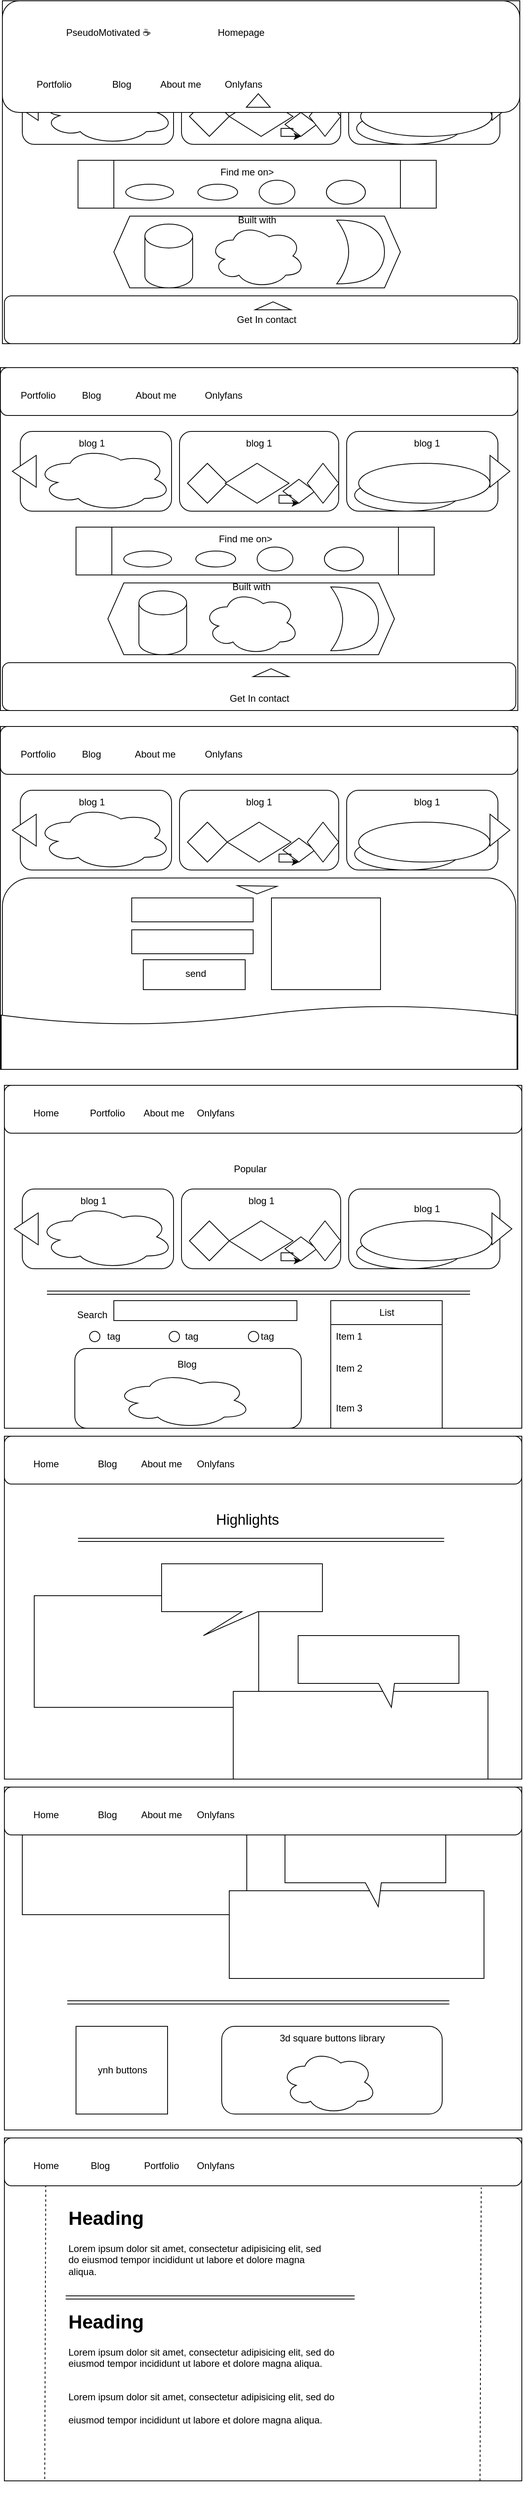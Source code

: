 <mxfile version="25.0.1">
  <diagram name="Page-1" id="hh2eRfn2Nn-n0SbPdTwg">
    <mxGraphModel dx="1368" dy="838" grid="1" gridSize="10" guides="1" tooltips="1" connect="1" arrows="1" fold="1" page="1" pageScale="1" pageWidth="850" pageHeight="3200" math="0" shadow="0">
      <root>
        <mxCell id="0" />
        <mxCell id="1" parent="0" />
        <mxCell id="YHelCHhgVJaS-cL6WNbj-2" value="" style="rounded=0;whiteSpace=wrap;html=1;" parent="1" vertex="1">
          <mxGeometry x="97.5" y="710" width="650" height="430" as="geometry" />
        </mxCell>
        <mxCell id="YHelCHhgVJaS-cL6WNbj-3" value="" style="rounded=1;whiteSpace=wrap;html=1;" parent="1" vertex="1">
          <mxGeometry x="97.5" y="710" width="650" height="60" as="geometry" />
        </mxCell>
        <mxCell id="YHelCHhgVJaS-cL6WNbj-4" value="" style="rounded=1;whiteSpace=wrap;html=1;" parent="1" vertex="1">
          <mxGeometry x="122.5" y="790" width="190" height="100" as="geometry" />
        </mxCell>
        <mxCell id="YHelCHhgVJaS-cL6WNbj-5" value="" style="rounded=1;whiteSpace=wrap;html=1;" parent="1" vertex="1">
          <mxGeometry x="322.5" y="790" width="200" height="100" as="geometry" />
        </mxCell>
        <mxCell id="YHelCHhgVJaS-cL6WNbj-7" value="" style="rounded=1;whiteSpace=wrap;html=1;" parent="1" vertex="1">
          <mxGeometry x="532.5" y="790" width="190" height="100" as="geometry" />
        </mxCell>
        <mxCell id="YHelCHhgVJaS-cL6WNbj-8" value="" style="triangle;whiteSpace=wrap;html=1;" parent="1" vertex="1">
          <mxGeometry x="712.5" y="820" width="25" height="40" as="geometry" />
        </mxCell>
        <mxCell id="YHelCHhgVJaS-cL6WNbj-9" value="" style="triangle;whiteSpace=wrap;html=1;rotation=-180;" parent="1" vertex="1">
          <mxGeometry x="112.5" y="820" width="30" height="40" as="geometry" />
        </mxCell>
        <mxCell id="YHelCHhgVJaS-cL6WNbj-10" value="blog 1" style="text;html=1;align=center;verticalAlign=middle;whiteSpace=wrap;rounded=0;" parent="1" vertex="1">
          <mxGeometry x="132.5" y="790" width="159" height="30" as="geometry" />
        </mxCell>
        <mxCell id="YHelCHhgVJaS-cL6WNbj-11" value="blog 1" style="text;html=1;align=center;verticalAlign=middle;whiteSpace=wrap;rounded=0;" parent="1" vertex="1">
          <mxGeometry x="343" y="790" width="159" height="30" as="geometry" />
        </mxCell>
        <mxCell id="YHelCHhgVJaS-cL6WNbj-12" value="blog 1" style="text;html=1;align=center;verticalAlign=middle;whiteSpace=wrap;rounded=0;" parent="1" vertex="1">
          <mxGeometry x="553.5" y="790" width="159" height="30" as="geometry" />
        </mxCell>
        <mxCell id="YHelCHhgVJaS-cL6WNbj-13" value="" style="ellipse;shape=cloud;whiteSpace=wrap;html=1;" parent="1" vertex="1">
          <mxGeometry x="142.5" y="810" width="170" height="80" as="geometry" />
        </mxCell>
        <mxCell id="YHelCHhgVJaS-cL6WNbj-14" value="" style="rhombus;whiteSpace=wrap;html=1;" parent="1" vertex="1">
          <mxGeometry x="332.5" y="830" width="50" height="50" as="geometry" />
        </mxCell>
        <mxCell id="YHelCHhgVJaS-cL6WNbj-15" value="" style="rhombus;whiteSpace=wrap;html=1;" parent="1" vertex="1">
          <mxGeometry x="380" y="830" width="80" height="50" as="geometry" />
        </mxCell>
        <mxCell id="YHelCHhgVJaS-cL6WNbj-16" value="" style="rhombus;whiteSpace=wrap;html=1;" parent="1" vertex="1">
          <mxGeometry x="452.5" y="850" width="40" height="30" as="geometry" />
        </mxCell>
        <mxCell id="YHelCHhgVJaS-cL6WNbj-17" value="" style="rhombus;whiteSpace=wrap;html=1;" parent="1" vertex="1">
          <mxGeometry x="483" y="830" width="39.5" height="50" as="geometry" />
        </mxCell>
        <mxCell id="YHelCHhgVJaS-cL6WNbj-18" style="edgeStyle=orthogonalEdgeStyle;rounded=0;orthogonalLoop=1;jettySize=auto;html=1;exitX=0;exitY=1;exitDx=0;exitDy=0;entryX=0.5;entryY=1;entryDx=0;entryDy=0;" parent="1" source="YHelCHhgVJaS-cL6WNbj-16" target="YHelCHhgVJaS-cL6WNbj-16" edge="1">
          <mxGeometry relative="1" as="geometry">
            <Array as="points">
              <mxPoint x="447.5" y="870" />
            </Array>
          </mxGeometry>
        </mxCell>
        <mxCell id="YHelCHhgVJaS-cL6WNbj-19" value="" style="ellipse;whiteSpace=wrap;html=1;" parent="1" vertex="1">
          <mxGeometry x="542.5" y="850" width="131" height="40" as="geometry" />
        </mxCell>
        <mxCell id="YHelCHhgVJaS-cL6WNbj-20" value="" style="ellipse;whiteSpace=wrap;html=1;" parent="1" vertex="1">
          <mxGeometry x="547.5" y="830" width="165" height="50" as="geometry" />
        </mxCell>
        <mxCell id="YHelCHhgVJaS-cL6WNbj-22" value="" style="rounded=1;whiteSpace=wrap;html=1;" parent="1" vertex="1">
          <mxGeometry x="100" y="1080" width="645" height="60" as="geometry" />
        </mxCell>
        <mxCell id="YHelCHhgVJaS-cL6WNbj-23" value="" style="triangle;whiteSpace=wrap;html=1;rotation=-90;" parent="1" vertex="1">
          <mxGeometry x="432.5" y="1070" width="10" height="45" as="geometry" />
        </mxCell>
        <mxCell id="YHelCHhgVJaS-cL6WNbj-24" value="Get In contact" style="text;html=1;align=center;verticalAlign=middle;whiteSpace=wrap;rounded=0;" parent="1" vertex="1">
          <mxGeometry x="363" y="1110" width="120" height="30" as="geometry" />
        </mxCell>
        <mxCell id="YHelCHhgVJaS-cL6WNbj-26" value="" style="shape=process;whiteSpace=wrap;html=1;backgroundOutline=1;" parent="1" vertex="1">
          <mxGeometry x="192.5" y="910" width="450" height="60" as="geometry" />
        </mxCell>
        <mxCell id="YHelCHhgVJaS-cL6WNbj-28" value="" style="ellipse;whiteSpace=wrap;html=1;" parent="1" vertex="1">
          <mxGeometry x="252.5" y="940" width="60" height="20" as="geometry" />
        </mxCell>
        <mxCell id="YHelCHhgVJaS-cL6WNbj-29" value="" style="ellipse;whiteSpace=wrap;html=1;" parent="1" vertex="1">
          <mxGeometry x="343" y="940" width="50" height="20" as="geometry" />
        </mxCell>
        <mxCell id="YHelCHhgVJaS-cL6WNbj-30" value="" style="ellipse;whiteSpace=wrap;html=1;" parent="1" vertex="1">
          <mxGeometry x="420" y="935" width="45" height="30" as="geometry" />
        </mxCell>
        <mxCell id="YHelCHhgVJaS-cL6WNbj-31" value="" style="ellipse;whiteSpace=wrap;html=1;" parent="1" vertex="1">
          <mxGeometry x="504.5" y="935" width="49" height="30" as="geometry" />
        </mxCell>
        <mxCell id="YHelCHhgVJaS-cL6WNbj-32" value="Find me on&amp;gt;" style="text;html=1;align=center;verticalAlign=middle;whiteSpace=wrap;rounded=0;" parent="1" vertex="1">
          <mxGeometry x="357.5" y="910" width="95" height="30" as="geometry" />
        </mxCell>
        <mxCell id="YHelCHhgVJaS-cL6WNbj-60" value="" style="rounded=0;whiteSpace=wrap;html=1;" parent="1" vertex="1">
          <mxGeometry x="100" y="250" width="650" height="430" as="geometry" />
        </mxCell>
        <mxCell id="YHelCHhgVJaS-cL6WNbj-62" value="" style="rounded=1;whiteSpace=wrap;html=1;" parent="1" vertex="1">
          <mxGeometry x="125" y="330" width="190" height="100" as="geometry" />
        </mxCell>
        <mxCell id="YHelCHhgVJaS-cL6WNbj-63" value="" style="rounded=1;whiteSpace=wrap;html=1;" parent="1" vertex="1">
          <mxGeometry x="325" y="330" width="200" height="100" as="geometry" />
        </mxCell>
        <mxCell id="YHelCHhgVJaS-cL6WNbj-64" value="" style="rounded=1;whiteSpace=wrap;html=1;" parent="1" vertex="1">
          <mxGeometry x="535" y="330" width="190" height="100" as="geometry" />
        </mxCell>
        <mxCell id="YHelCHhgVJaS-cL6WNbj-65" value="" style="triangle;whiteSpace=wrap;html=1;" parent="1" vertex="1">
          <mxGeometry x="715" y="360" width="25" height="40" as="geometry" />
        </mxCell>
        <mxCell id="YHelCHhgVJaS-cL6WNbj-66" value="" style="triangle;whiteSpace=wrap;html=1;rotation=-180;" parent="1" vertex="1">
          <mxGeometry x="115" y="360" width="30" height="40" as="geometry" />
        </mxCell>
        <mxCell id="YHelCHhgVJaS-cL6WNbj-67" value="blog 1" style="text;html=1;align=center;verticalAlign=middle;whiteSpace=wrap;rounded=0;" parent="1" vertex="1">
          <mxGeometry x="135" y="330" width="159" height="30" as="geometry" />
        </mxCell>
        <mxCell id="YHelCHhgVJaS-cL6WNbj-68" value="blog 1" style="text;html=1;align=center;verticalAlign=middle;whiteSpace=wrap;rounded=0;" parent="1" vertex="1">
          <mxGeometry x="345.5" y="330" width="159" height="30" as="geometry" />
        </mxCell>
        <mxCell id="YHelCHhgVJaS-cL6WNbj-69" value="blog 1" style="text;html=1;align=center;verticalAlign=middle;whiteSpace=wrap;rounded=0;" parent="1" vertex="1">
          <mxGeometry x="556" y="330" width="159" height="30" as="geometry" />
        </mxCell>
        <mxCell id="YHelCHhgVJaS-cL6WNbj-70" value="" style="ellipse;shape=cloud;whiteSpace=wrap;html=1;" parent="1" vertex="1">
          <mxGeometry x="145" y="350" width="170" height="80" as="geometry" />
        </mxCell>
        <mxCell id="YHelCHhgVJaS-cL6WNbj-71" value="" style="rhombus;whiteSpace=wrap;html=1;" parent="1" vertex="1">
          <mxGeometry x="335" y="370" width="50" height="50" as="geometry" />
        </mxCell>
        <mxCell id="YHelCHhgVJaS-cL6WNbj-72" value="" style="rhombus;whiteSpace=wrap;html=1;" parent="1" vertex="1">
          <mxGeometry x="385" y="370" width="80" height="50" as="geometry" />
        </mxCell>
        <mxCell id="YHelCHhgVJaS-cL6WNbj-73" value="" style="rhombus;whiteSpace=wrap;html=1;" parent="1" vertex="1">
          <mxGeometry x="455" y="390" width="40" height="30" as="geometry" />
        </mxCell>
        <mxCell id="YHelCHhgVJaS-cL6WNbj-74" value="" style="rhombus;whiteSpace=wrap;html=1;" parent="1" vertex="1">
          <mxGeometry x="485.5" y="370" width="39.5" height="50" as="geometry" />
        </mxCell>
        <mxCell id="YHelCHhgVJaS-cL6WNbj-75" style="edgeStyle=orthogonalEdgeStyle;rounded=0;orthogonalLoop=1;jettySize=auto;html=1;exitX=0;exitY=1;exitDx=0;exitDy=0;entryX=0.5;entryY=1;entryDx=0;entryDy=0;" parent="1" source="YHelCHhgVJaS-cL6WNbj-73" target="YHelCHhgVJaS-cL6WNbj-73" edge="1">
          <mxGeometry relative="1" as="geometry">
            <Array as="points">
              <mxPoint x="450" y="410" />
            </Array>
          </mxGeometry>
        </mxCell>
        <mxCell id="YHelCHhgVJaS-cL6WNbj-76" value="" style="ellipse;whiteSpace=wrap;html=1;" parent="1" vertex="1">
          <mxGeometry x="545" y="390" width="131" height="40" as="geometry" />
        </mxCell>
        <mxCell id="YHelCHhgVJaS-cL6WNbj-77" value="" style="ellipse;whiteSpace=wrap;html=1;" parent="1" vertex="1">
          <mxGeometry x="550" y="370" width="165" height="50" as="geometry" />
        </mxCell>
        <mxCell id="YHelCHhgVJaS-cL6WNbj-78" value="" style="rounded=1;whiteSpace=wrap;html=1;" parent="1" vertex="1">
          <mxGeometry x="102.5" y="620" width="645" height="60" as="geometry" />
        </mxCell>
        <mxCell id="YHelCHhgVJaS-cL6WNbj-79" value="" style="triangle;whiteSpace=wrap;html=1;rotation=-90;" parent="1" vertex="1">
          <mxGeometry x="435" y="610" width="10" height="45" as="geometry" />
        </mxCell>
        <mxCell id="YHelCHhgVJaS-cL6WNbj-80" value="Get In contact" style="text;html=1;align=center;verticalAlign=middle;whiteSpace=wrap;rounded=0;" parent="1" vertex="1">
          <mxGeometry x="372" y="635" width="120" height="30" as="geometry" />
        </mxCell>
        <mxCell id="YHelCHhgVJaS-cL6WNbj-81" value="" style="shape=process;whiteSpace=wrap;html=1;backgroundOutline=1;" parent="1" vertex="1">
          <mxGeometry x="195" y="450" width="450" height="60" as="geometry" />
        </mxCell>
        <mxCell id="YHelCHhgVJaS-cL6WNbj-82" value="" style="ellipse;whiteSpace=wrap;html=1;" parent="1" vertex="1">
          <mxGeometry x="255" y="480" width="60" height="20" as="geometry" />
        </mxCell>
        <mxCell id="YHelCHhgVJaS-cL6WNbj-83" value="" style="ellipse;whiteSpace=wrap;html=1;" parent="1" vertex="1">
          <mxGeometry x="345.5" y="480" width="50" height="20" as="geometry" />
        </mxCell>
        <mxCell id="YHelCHhgVJaS-cL6WNbj-84" value="" style="ellipse;whiteSpace=wrap;html=1;" parent="1" vertex="1">
          <mxGeometry x="422.5" y="475" width="45" height="30" as="geometry" />
        </mxCell>
        <mxCell id="YHelCHhgVJaS-cL6WNbj-85" value="" style="ellipse;whiteSpace=wrap;html=1;" parent="1" vertex="1">
          <mxGeometry x="507" y="475" width="49" height="30" as="geometry" />
        </mxCell>
        <mxCell id="YHelCHhgVJaS-cL6WNbj-86" value="Find me on&amp;gt;" style="text;html=1;align=center;verticalAlign=middle;whiteSpace=wrap;rounded=0;" parent="1" vertex="1">
          <mxGeometry x="360" y="450" width="95" height="30" as="geometry" />
        </mxCell>
        <mxCell id="YHelCHhgVJaS-cL6WNbj-61" value="" style="rounded=1;whiteSpace=wrap;html=1;" parent="1" vertex="1">
          <mxGeometry x="100" y="250" width="650" height="140" as="geometry" />
        </mxCell>
        <mxCell id="YHelCHhgVJaS-cL6WNbj-87" value="PseudoMotivated ☕️&amp;nbsp;" style="text;html=1;align=center;verticalAlign=middle;whiteSpace=wrap;rounded=0;font-size:large;" parent="1" vertex="1">
          <mxGeometry x="110" y="260" width="250" height="60" as="geometry" />
        </mxCell>
        <mxCell id="YHelCHhgVJaS-cL6WNbj-92" value="Portfolio" style="text;html=1;align=center;verticalAlign=middle;whiteSpace=wrap;rounded=0;" parent="1" vertex="1">
          <mxGeometry x="135" y="340" width="60" height="30" as="geometry" />
        </mxCell>
        <mxCell id="YHelCHhgVJaS-cL6WNbj-93" value="Blog" style="text;html=1;align=center;verticalAlign=middle;whiteSpace=wrap;rounded=0;" parent="1" vertex="1">
          <mxGeometry x="220" y="340" width="60" height="30" as="geometry" />
        </mxCell>
        <mxCell id="YHelCHhgVJaS-cL6WNbj-94" value="About me" style="text;html=1;align=center;verticalAlign=middle;whiteSpace=wrap;rounded=0;" parent="1" vertex="1">
          <mxGeometry x="294" y="340" width="60" height="30" as="geometry" />
        </mxCell>
        <mxCell id="YHelCHhgVJaS-cL6WNbj-95" value="Onlyfans" style="text;html=1;align=center;verticalAlign=middle;whiteSpace=wrap;rounded=0;" parent="1" vertex="1">
          <mxGeometry x="372.5" y="340" width="60" height="30" as="geometry" />
        </mxCell>
        <mxCell id="YHelCHhgVJaS-cL6WNbj-96" value="" style="triangle;whiteSpace=wrap;html=1;rotation=-90;" parent="1" vertex="1">
          <mxGeometry x="413" y="360" width="17" height="30" as="geometry" />
        </mxCell>
        <mxCell id="YHelCHhgVJaS-cL6WNbj-97" value="Portfolio" style="text;html=1;align=center;verticalAlign=middle;whiteSpace=wrap;rounded=0;" parent="1" vertex="1">
          <mxGeometry x="115" y="730" width="60" height="30" as="geometry" />
        </mxCell>
        <mxCell id="YHelCHhgVJaS-cL6WNbj-98" value="Blog" style="text;html=1;align=center;verticalAlign=middle;whiteSpace=wrap;rounded=0;" parent="1" vertex="1">
          <mxGeometry x="182" y="730" width="60" height="30" as="geometry" />
        </mxCell>
        <mxCell id="YHelCHhgVJaS-cL6WNbj-99" value="About me" style="text;html=1;align=center;verticalAlign=middle;whiteSpace=wrap;rounded=0;" parent="1" vertex="1">
          <mxGeometry x="262.5" y="730" width="60" height="30" as="geometry" />
        </mxCell>
        <mxCell id="YHelCHhgVJaS-cL6WNbj-100" value="Onlyfans" style="text;html=1;align=center;verticalAlign=middle;whiteSpace=wrap;rounded=0;" parent="1" vertex="1">
          <mxGeometry x="347.5" y="730" width="60" height="30" as="geometry" />
        </mxCell>
        <mxCell id="YHelCHhgVJaS-cL6WNbj-104" value="" style="shape=hexagon;perimeter=hexagonPerimeter2;whiteSpace=wrap;html=1;fixedSize=1;" parent="1" vertex="1">
          <mxGeometry x="240" y="520" width="360" height="90" as="geometry" />
        </mxCell>
        <mxCell id="YHelCHhgVJaS-cL6WNbj-106" value="Built with" style="text;html=1;align=center;verticalAlign=middle;whiteSpace=wrap;rounded=0;" parent="1" vertex="1">
          <mxGeometry x="390" y="510" width="60" height="30" as="geometry" />
        </mxCell>
        <mxCell id="YHelCHhgVJaS-cL6WNbj-107" value="" style="shape=cylinder3;whiteSpace=wrap;html=1;boundedLbl=1;backgroundOutline=1;size=15;" parent="1" vertex="1">
          <mxGeometry x="279" y="530" width="60" height="80" as="geometry" />
        </mxCell>
        <mxCell id="YHelCHhgVJaS-cL6WNbj-108" value="" style="shape=xor;whiteSpace=wrap;html=1;" parent="1" vertex="1">
          <mxGeometry x="520" y="525" width="60" height="80" as="geometry" />
        </mxCell>
        <mxCell id="YHelCHhgVJaS-cL6WNbj-109" value="" style="ellipse;shape=cloud;whiteSpace=wrap;html=1;" parent="1" vertex="1">
          <mxGeometry x="360" y="530" width="120" height="80" as="geometry" />
        </mxCell>
        <mxCell id="YHelCHhgVJaS-cL6WNbj-122" value="" style="shape=hexagon;perimeter=hexagonPerimeter2;whiteSpace=wrap;html=1;fixedSize=1;" parent="1" vertex="1">
          <mxGeometry x="232.5" y="980" width="360" height="90" as="geometry" />
        </mxCell>
        <mxCell id="YHelCHhgVJaS-cL6WNbj-123" value="Built with" style="text;html=1;align=center;verticalAlign=middle;whiteSpace=wrap;rounded=0;" parent="1" vertex="1">
          <mxGeometry x="382.5" y="970" width="60" height="30" as="geometry" />
        </mxCell>
        <mxCell id="YHelCHhgVJaS-cL6WNbj-124" value="" style="shape=cylinder3;whiteSpace=wrap;html=1;boundedLbl=1;backgroundOutline=1;size=15;" parent="1" vertex="1">
          <mxGeometry x="271.5" y="990" width="60" height="80" as="geometry" />
        </mxCell>
        <mxCell id="YHelCHhgVJaS-cL6WNbj-125" value="" style="shape=xor;whiteSpace=wrap;html=1;" parent="1" vertex="1">
          <mxGeometry x="512.5" y="985" width="60" height="80" as="geometry" />
        </mxCell>
        <mxCell id="YHelCHhgVJaS-cL6WNbj-126" value="" style="ellipse;shape=cloud;whiteSpace=wrap;html=1;" parent="1" vertex="1">
          <mxGeometry x="352.5" y="990" width="120" height="80" as="geometry" />
        </mxCell>
        <mxCell id="YHelCHhgVJaS-cL6WNbj-127" value="" style="rounded=0;whiteSpace=wrap;html=1;" parent="1" vertex="1">
          <mxGeometry x="97.5" y="1160" width="650" height="430" as="geometry" />
        </mxCell>
        <mxCell id="YHelCHhgVJaS-cL6WNbj-128" value="" style="rounded=1;whiteSpace=wrap;html=1;" parent="1" vertex="1">
          <mxGeometry x="97.5" y="1160" width="650" height="60" as="geometry" />
        </mxCell>
        <mxCell id="YHelCHhgVJaS-cL6WNbj-129" value="" style="rounded=1;whiteSpace=wrap;html=1;" parent="1" vertex="1">
          <mxGeometry x="122.5" y="1240" width="190" height="100" as="geometry" />
        </mxCell>
        <mxCell id="YHelCHhgVJaS-cL6WNbj-130" value="" style="rounded=1;whiteSpace=wrap;html=1;" parent="1" vertex="1">
          <mxGeometry x="322.5" y="1240" width="200" height="100" as="geometry" />
        </mxCell>
        <mxCell id="YHelCHhgVJaS-cL6WNbj-131" value="" style="rounded=1;whiteSpace=wrap;html=1;" parent="1" vertex="1">
          <mxGeometry x="532.5" y="1240" width="190" height="100" as="geometry" />
        </mxCell>
        <mxCell id="YHelCHhgVJaS-cL6WNbj-132" value="" style="triangle;whiteSpace=wrap;html=1;" parent="1" vertex="1">
          <mxGeometry x="712.5" y="1270" width="25" height="40" as="geometry" />
        </mxCell>
        <mxCell id="YHelCHhgVJaS-cL6WNbj-133" value="" style="triangle;whiteSpace=wrap;html=1;rotation=-180;" parent="1" vertex="1">
          <mxGeometry x="112.5" y="1270" width="30" height="40" as="geometry" />
        </mxCell>
        <mxCell id="YHelCHhgVJaS-cL6WNbj-134" value="blog 1" style="text;html=1;align=center;verticalAlign=middle;whiteSpace=wrap;rounded=0;" parent="1" vertex="1">
          <mxGeometry x="132.5" y="1240" width="159" height="30" as="geometry" />
        </mxCell>
        <mxCell id="YHelCHhgVJaS-cL6WNbj-135" value="blog 1" style="text;html=1;align=center;verticalAlign=middle;whiteSpace=wrap;rounded=0;" parent="1" vertex="1">
          <mxGeometry x="343" y="1240" width="159" height="30" as="geometry" />
        </mxCell>
        <mxCell id="YHelCHhgVJaS-cL6WNbj-136" value="blog 1" style="text;html=1;align=center;verticalAlign=middle;whiteSpace=wrap;rounded=0;" parent="1" vertex="1">
          <mxGeometry x="553.5" y="1240" width="159" height="30" as="geometry" />
        </mxCell>
        <mxCell id="YHelCHhgVJaS-cL6WNbj-137" value="" style="ellipse;shape=cloud;whiteSpace=wrap;html=1;" parent="1" vertex="1">
          <mxGeometry x="142.5" y="1260" width="170" height="80" as="geometry" />
        </mxCell>
        <mxCell id="YHelCHhgVJaS-cL6WNbj-138" value="" style="rhombus;whiteSpace=wrap;html=1;" parent="1" vertex="1">
          <mxGeometry x="332.5" y="1280" width="50" height="50" as="geometry" />
        </mxCell>
        <mxCell id="YHelCHhgVJaS-cL6WNbj-139" value="" style="rhombus;whiteSpace=wrap;html=1;" parent="1" vertex="1">
          <mxGeometry x="382.5" y="1280" width="80" height="50" as="geometry" />
        </mxCell>
        <mxCell id="YHelCHhgVJaS-cL6WNbj-140" value="" style="rhombus;whiteSpace=wrap;html=1;" parent="1" vertex="1">
          <mxGeometry x="452.5" y="1300" width="40" height="30" as="geometry" />
        </mxCell>
        <mxCell id="YHelCHhgVJaS-cL6WNbj-141" value="" style="rhombus;whiteSpace=wrap;html=1;" parent="1" vertex="1">
          <mxGeometry x="483" y="1280" width="39.5" height="50" as="geometry" />
        </mxCell>
        <mxCell id="YHelCHhgVJaS-cL6WNbj-142" style="edgeStyle=orthogonalEdgeStyle;rounded=0;orthogonalLoop=1;jettySize=auto;html=1;exitX=0;exitY=1;exitDx=0;exitDy=0;entryX=0.5;entryY=1;entryDx=0;entryDy=0;" parent="1" source="YHelCHhgVJaS-cL6WNbj-140" target="YHelCHhgVJaS-cL6WNbj-140" edge="1">
          <mxGeometry relative="1" as="geometry">
            <Array as="points">
              <mxPoint x="447.5" y="1320" />
            </Array>
          </mxGeometry>
        </mxCell>
        <mxCell id="YHelCHhgVJaS-cL6WNbj-143" value="" style="ellipse;whiteSpace=wrap;html=1;" parent="1" vertex="1">
          <mxGeometry x="542.5" y="1300" width="131" height="40" as="geometry" />
        </mxCell>
        <mxCell id="YHelCHhgVJaS-cL6WNbj-144" value="" style="ellipse;whiteSpace=wrap;html=1;" parent="1" vertex="1">
          <mxGeometry x="547.5" y="1280" width="165" height="50" as="geometry" />
        </mxCell>
        <mxCell id="YHelCHhgVJaS-cL6WNbj-146" value="" style="triangle;whiteSpace=wrap;html=1;rotation=-90;" parent="1" vertex="1">
          <mxGeometry x="432.5" y="1520" width="10" height="45" as="geometry" />
        </mxCell>
        <mxCell id="YHelCHhgVJaS-cL6WNbj-147" value="Get In contact" style="text;html=1;align=center;verticalAlign=middle;whiteSpace=wrap;rounded=0;" parent="1" vertex="1">
          <mxGeometry x="377.5" y="1550" width="120" height="30" as="geometry" />
        </mxCell>
        <mxCell id="YHelCHhgVJaS-cL6WNbj-148" value="" style="shape=process;whiteSpace=wrap;html=1;backgroundOutline=1;" parent="1" vertex="1">
          <mxGeometry x="192.5" y="1360" width="450" height="60" as="geometry" />
        </mxCell>
        <mxCell id="YHelCHhgVJaS-cL6WNbj-149" value="" style="ellipse;whiteSpace=wrap;html=1;" parent="1" vertex="1">
          <mxGeometry x="252.5" y="1390" width="60" height="20" as="geometry" />
        </mxCell>
        <mxCell id="YHelCHhgVJaS-cL6WNbj-150" value="" style="ellipse;whiteSpace=wrap;html=1;" parent="1" vertex="1">
          <mxGeometry x="343" y="1390" width="50" height="20" as="geometry" />
        </mxCell>
        <mxCell id="YHelCHhgVJaS-cL6WNbj-151" value="" style="ellipse;whiteSpace=wrap;html=1;" parent="1" vertex="1">
          <mxGeometry x="420" y="1385" width="45" height="30" as="geometry" />
        </mxCell>
        <mxCell id="YHelCHhgVJaS-cL6WNbj-152" value="" style="ellipse;whiteSpace=wrap;html=1;" parent="1" vertex="1">
          <mxGeometry x="504.5" y="1385" width="49" height="30" as="geometry" />
        </mxCell>
        <mxCell id="YHelCHhgVJaS-cL6WNbj-153" value="Find me on&amp;gt;" style="text;html=1;align=center;verticalAlign=middle;whiteSpace=wrap;rounded=0;" parent="1" vertex="1">
          <mxGeometry x="357.5" y="1360" width="95" height="30" as="geometry" />
        </mxCell>
        <mxCell id="YHelCHhgVJaS-cL6WNbj-154" value="Portfolio" style="text;html=1;align=center;verticalAlign=middle;whiteSpace=wrap;rounded=0;" parent="1" vertex="1">
          <mxGeometry x="115" y="1180" width="60" height="30" as="geometry" />
        </mxCell>
        <mxCell id="YHelCHhgVJaS-cL6WNbj-155" value="Blog" style="text;html=1;align=center;verticalAlign=middle;whiteSpace=wrap;rounded=0;" parent="1" vertex="1">
          <mxGeometry x="182" y="1180" width="60" height="30" as="geometry" />
        </mxCell>
        <mxCell id="YHelCHhgVJaS-cL6WNbj-157" value="Onlyfans" style="text;html=1;align=center;verticalAlign=middle;whiteSpace=wrap;rounded=0;" parent="1" vertex="1">
          <mxGeometry x="347.5" y="1180" width="60" height="30" as="geometry" />
        </mxCell>
        <mxCell id="YHelCHhgVJaS-cL6WNbj-158" value="" style="shape=hexagon;perimeter=hexagonPerimeter2;whiteSpace=wrap;html=1;fixedSize=1;" parent="1" vertex="1">
          <mxGeometry x="232.5" y="1430" width="360" height="90" as="geometry" />
        </mxCell>
        <mxCell id="YHelCHhgVJaS-cL6WNbj-159" value="Built with" style="text;html=1;align=center;verticalAlign=middle;whiteSpace=wrap;rounded=0;" parent="1" vertex="1">
          <mxGeometry x="382.5" y="1420" width="60" height="30" as="geometry" />
        </mxCell>
        <mxCell id="YHelCHhgVJaS-cL6WNbj-160" value="" style="shape=cylinder3;whiteSpace=wrap;html=1;boundedLbl=1;backgroundOutline=1;size=15;" parent="1" vertex="1">
          <mxGeometry x="271.5" y="1440" width="60" height="80" as="geometry" />
        </mxCell>
        <mxCell id="YHelCHhgVJaS-cL6WNbj-161" value="" style="shape=xor;whiteSpace=wrap;html=1;" parent="1" vertex="1">
          <mxGeometry x="512.5" y="1435" width="60" height="80" as="geometry" />
        </mxCell>
        <mxCell id="YHelCHhgVJaS-cL6WNbj-162" value="" style="ellipse;shape=cloud;whiteSpace=wrap;html=1;" parent="1" vertex="1">
          <mxGeometry x="352.5" y="1440" width="120" height="80" as="geometry" />
        </mxCell>
        <mxCell id="YHelCHhgVJaS-cL6WNbj-145" value="" style="rounded=1;whiteSpace=wrap;html=1;" parent="1" vertex="1">
          <mxGeometry x="100" y="1350" width="645" height="240" as="geometry" />
        </mxCell>
        <mxCell id="YHelCHhgVJaS-cL6WNbj-166" value="" style="triangle;whiteSpace=wrap;html=1;rotation=91;" parent="1" vertex="1">
          <mxGeometry x="415" y="1340" width="10" height="50" as="geometry" />
        </mxCell>
        <mxCell id="YHelCHhgVJaS-cL6WNbj-172" value="" style="shape=document;whiteSpace=wrap;html=1;boundedLbl=1;rotation=-180;" parent="1" vertex="1">
          <mxGeometry x="98.5" y="1510" width="648" height="80" as="geometry" />
        </mxCell>
        <mxCell id="YHelCHhgVJaS-cL6WNbj-175" value="" style="rounded=0;whiteSpace=wrap;html=1;" parent="1" vertex="1">
          <mxGeometry x="262.5" y="1375" width="152.5" height="30" as="geometry" />
        </mxCell>
        <mxCell id="YHelCHhgVJaS-cL6WNbj-178" value="" style="rounded=0;whiteSpace=wrap;html=1;" parent="1" vertex="1">
          <mxGeometry x="438" y="1375" width="137" height="115" as="geometry" />
        </mxCell>
        <mxCell id="YHelCHhgVJaS-cL6WNbj-180" value="" style="rounded=0;whiteSpace=wrap;html=1;" parent="1" vertex="1">
          <mxGeometry x="277" y="1452.5" width="128" height="37.5" as="geometry" />
        </mxCell>
        <mxCell id="YHelCHhgVJaS-cL6WNbj-181" value="send" style="text;html=1;align=center;verticalAlign=middle;whiteSpace=wrap;rounded=0;" parent="1" vertex="1">
          <mxGeometry x="312.5" y="1455" width="60" height="30" as="geometry" />
        </mxCell>
        <mxCell id="YHelCHhgVJaS-cL6WNbj-182" value="" style="rounded=0;whiteSpace=wrap;html=1;" parent="1" vertex="1">
          <mxGeometry x="262.5" y="1415" width="152.5" height="30" as="geometry" />
        </mxCell>
        <mxCell id="YHelCHhgVJaS-cL6WNbj-189" value="" style="rounded=0;whiteSpace=wrap;html=1;" parent="1" vertex="1">
          <mxGeometry x="102.5" y="1610" width="650" height="430" as="geometry" />
        </mxCell>
        <mxCell id="YHelCHhgVJaS-cL6WNbj-190" value="" style="rounded=1;whiteSpace=wrap;html=1;" parent="1" vertex="1">
          <mxGeometry x="102.5" y="1610" width="650" height="60" as="geometry" />
        </mxCell>
        <mxCell id="YHelCHhgVJaS-cL6WNbj-191" value="" style="rounded=1;whiteSpace=wrap;html=1;" parent="1" vertex="1">
          <mxGeometry x="125" y="1740" width="190" height="100" as="geometry" />
        </mxCell>
        <mxCell id="YHelCHhgVJaS-cL6WNbj-192" value="" style="rounded=1;whiteSpace=wrap;html=1;" parent="1" vertex="1">
          <mxGeometry x="325" y="1740" width="200" height="100" as="geometry" />
        </mxCell>
        <mxCell id="YHelCHhgVJaS-cL6WNbj-193" value="" style="rounded=1;whiteSpace=wrap;html=1;" parent="1" vertex="1">
          <mxGeometry x="535" y="1740" width="190" height="100" as="geometry" />
        </mxCell>
        <mxCell id="YHelCHhgVJaS-cL6WNbj-194" value="" style="triangle;whiteSpace=wrap;html=1;" parent="1" vertex="1">
          <mxGeometry x="715" y="1770" width="25" height="40" as="geometry" />
        </mxCell>
        <mxCell id="YHelCHhgVJaS-cL6WNbj-195" value="" style="triangle;whiteSpace=wrap;html=1;rotation=-180;" parent="1" vertex="1">
          <mxGeometry x="115" y="1770" width="30" height="40" as="geometry" />
        </mxCell>
        <mxCell id="YHelCHhgVJaS-cL6WNbj-196" value="blog 1" style="text;html=1;align=center;verticalAlign=middle;whiteSpace=wrap;rounded=0;" parent="1" vertex="1">
          <mxGeometry x="135" y="1740" width="159" height="30" as="geometry" />
        </mxCell>
        <mxCell id="YHelCHhgVJaS-cL6WNbj-197" value="blog 1" style="text;html=1;align=center;verticalAlign=middle;whiteSpace=wrap;rounded=0;" parent="1" vertex="1">
          <mxGeometry x="345.5" y="1740" width="159" height="30" as="geometry" />
        </mxCell>
        <mxCell id="YHelCHhgVJaS-cL6WNbj-198" value="blog 1" style="text;html=1;align=center;verticalAlign=middle;whiteSpace=wrap;rounded=0;" parent="1" vertex="1">
          <mxGeometry x="553.5" y="1750" width="159" height="30" as="geometry" />
        </mxCell>
        <mxCell id="YHelCHhgVJaS-cL6WNbj-199" value="" style="ellipse;shape=cloud;whiteSpace=wrap;html=1;" parent="1" vertex="1">
          <mxGeometry x="145" y="1760" width="170" height="80" as="geometry" />
        </mxCell>
        <mxCell id="YHelCHhgVJaS-cL6WNbj-200" value="" style="rhombus;whiteSpace=wrap;html=1;" parent="1" vertex="1">
          <mxGeometry x="335" y="1780" width="50" height="50" as="geometry" />
        </mxCell>
        <mxCell id="YHelCHhgVJaS-cL6WNbj-201" value="" style="rhombus;whiteSpace=wrap;html=1;" parent="1" vertex="1">
          <mxGeometry x="385" y="1780" width="80" height="50" as="geometry" />
        </mxCell>
        <mxCell id="YHelCHhgVJaS-cL6WNbj-202" value="" style="rhombus;whiteSpace=wrap;html=1;" parent="1" vertex="1">
          <mxGeometry x="455" y="1800" width="40" height="30" as="geometry" />
        </mxCell>
        <mxCell id="YHelCHhgVJaS-cL6WNbj-203" value="" style="rhombus;whiteSpace=wrap;html=1;" parent="1" vertex="1">
          <mxGeometry x="485.5" y="1780" width="39.5" height="50" as="geometry" />
        </mxCell>
        <mxCell id="YHelCHhgVJaS-cL6WNbj-204" style="edgeStyle=orthogonalEdgeStyle;rounded=0;orthogonalLoop=1;jettySize=auto;html=1;exitX=0;exitY=1;exitDx=0;exitDy=0;entryX=0.5;entryY=1;entryDx=0;entryDy=0;" parent="1" source="YHelCHhgVJaS-cL6WNbj-202" target="YHelCHhgVJaS-cL6WNbj-202" edge="1">
          <mxGeometry relative="1" as="geometry">
            <Array as="points">
              <mxPoint x="450" y="1820" />
            </Array>
          </mxGeometry>
        </mxCell>
        <mxCell id="YHelCHhgVJaS-cL6WNbj-205" value="" style="ellipse;whiteSpace=wrap;html=1;" parent="1" vertex="1">
          <mxGeometry x="545" y="1800" width="131" height="40" as="geometry" />
        </mxCell>
        <mxCell id="YHelCHhgVJaS-cL6WNbj-206" value="" style="ellipse;whiteSpace=wrap;html=1;" parent="1" vertex="1">
          <mxGeometry x="550" y="1780" width="165" height="50" as="geometry" />
        </mxCell>
        <mxCell id="YHelCHhgVJaS-cL6WNbj-215" value="Portfolio" style="text;html=1;align=center;verticalAlign=middle;whiteSpace=wrap;rounded=0;" parent="1" vertex="1">
          <mxGeometry x="201.5" y="1630" width="60" height="30" as="geometry" />
        </mxCell>
        <mxCell id="YHelCHhgVJaS-cL6WNbj-216" value="Home" style="text;html=1;align=center;verticalAlign=middle;whiteSpace=wrap;rounded=0;" parent="1" vertex="1">
          <mxGeometry x="125" y="1630" width="60" height="30" as="geometry" />
        </mxCell>
        <mxCell id="YHelCHhgVJaS-cL6WNbj-218" value="Onlyfans" style="text;html=1;align=center;verticalAlign=middle;whiteSpace=wrap;rounded=0;" parent="1" vertex="1">
          <mxGeometry x="337.5" y="1630" width="60" height="30" as="geometry" />
        </mxCell>
        <mxCell id="YHelCHhgVJaS-cL6WNbj-234" value="Popular" style="text;html=1;align=center;verticalAlign=middle;whiteSpace=wrap;rounded=0;" parent="1" vertex="1">
          <mxGeometry x="332" y="1700" width="159" height="30" as="geometry" />
        </mxCell>
        <mxCell id="YHelCHhgVJaS-cL6WNbj-238" value="" style="shape=link;html=1;rounded=0;" parent="1" edge="1">
          <mxGeometry width="100" relative="1" as="geometry">
            <mxPoint x="676" y="1870" as="sourcePoint" />
            <mxPoint x="156" y="1870" as="targetPoint" />
          </mxGeometry>
        </mxCell>
        <mxCell id="YHelCHhgVJaS-cL6WNbj-239" value="" style="shape=link;html=1;rounded=0;" parent="1" edge="1">
          <mxGeometry width="100" relative="1" as="geometry">
            <mxPoint x="687.5" y="1870" as="sourcePoint" />
            <mxPoint x="167.5" y="1870" as="targetPoint" />
          </mxGeometry>
        </mxCell>
        <mxCell id="YHelCHhgVJaS-cL6WNbj-240" value="" style="rounded=1;whiteSpace=wrap;html=1;" parent="1" vertex="1">
          <mxGeometry x="191" y="1940" width="284.5" height="100" as="geometry" />
        </mxCell>
        <mxCell id="YHelCHhgVJaS-cL6WNbj-243" value="List" style="swimlane;fontStyle=0;childLayout=stackLayout;horizontal=1;startSize=30;horizontalStack=0;resizeParent=1;resizeParentMax=0;resizeLast=0;collapsible=1;marginBottom=0;whiteSpace=wrap;html=1;" parent="1" vertex="1">
          <mxGeometry x="512.5" y="1880" width="140" height="160" as="geometry" />
        </mxCell>
        <mxCell id="YHelCHhgVJaS-cL6WNbj-244" value="Item 1" style="text;strokeColor=none;fillColor=none;align=left;verticalAlign=middle;spacingLeft=4;spacingRight=4;overflow=hidden;points=[[0,0.5],[1,0.5]];portConstraint=eastwest;rotatable=0;whiteSpace=wrap;html=1;" parent="YHelCHhgVJaS-cL6WNbj-243" vertex="1">
          <mxGeometry y="30" width="140" height="30" as="geometry" />
        </mxCell>
        <mxCell id="YHelCHhgVJaS-cL6WNbj-245" value="Item 2" style="text;strokeColor=none;fillColor=none;align=left;verticalAlign=middle;spacingLeft=4;spacingRight=4;overflow=hidden;points=[[0,0.5],[1,0.5]];portConstraint=eastwest;rotatable=0;whiteSpace=wrap;html=1;" parent="YHelCHhgVJaS-cL6WNbj-243" vertex="1">
          <mxGeometry y="60" width="140" height="50" as="geometry" />
        </mxCell>
        <mxCell id="YHelCHhgVJaS-cL6WNbj-246" value="Item 3" style="text;strokeColor=none;fillColor=none;align=left;verticalAlign=middle;spacingLeft=4;spacingRight=4;overflow=hidden;points=[[0,0.5],[1,0.5]];portConstraint=eastwest;rotatable=0;whiteSpace=wrap;html=1;" parent="YHelCHhgVJaS-cL6WNbj-243" vertex="1">
          <mxGeometry y="110" width="140" height="50" as="geometry" />
        </mxCell>
        <mxCell id="YHelCHhgVJaS-cL6WNbj-249" value="Blog" style="text;html=1;align=center;verticalAlign=middle;whiteSpace=wrap;rounded=0;" parent="1" vertex="1">
          <mxGeometry x="302" y="1945" width="60" height="30" as="geometry" />
        </mxCell>
        <mxCell id="YHelCHhgVJaS-cL6WNbj-250" value="Search&lt;div&gt;&lt;br&gt;&lt;/div&gt;" style="text;html=1;align=center;verticalAlign=middle;whiteSpace=wrap;rounded=0;" parent="1" vertex="1">
          <mxGeometry x="182.5" y="1890" width="60" height="30" as="geometry" />
        </mxCell>
        <mxCell id="YHelCHhgVJaS-cL6WNbj-251" value="" style="rounded=0;whiteSpace=wrap;html=1;" parent="1" vertex="1">
          <mxGeometry x="240" y="1880" width="230" height="25" as="geometry" />
        </mxCell>
        <mxCell id="YHelCHhgVJaS-cL6WNbj-252" value="tag" style="text;html=1;align=center;verticalAlign=middle;whiteSpace=wrap;rounded=0;" parent="1" vertex="1">
          <mxGeometry x="210" y="1910" width="60" height="30" as="geometry" />
        </mxCell>
        <mxCell id="YHelCHhgVJaS-cL6WNbj-253" value="tag" style="text;html=1;align=center;verticalAlign=middle;whiteSpace=wrap;rounded=0;" parent="1" vertex="1">
          <mxGeometry x="307.5" y="1910" width="60" height="30" as="geometry" />
        </mxCell>
        <mxCell id="YHelCHhgVJaS-cL6WNbj-254" value="tag" style="text;html=1;align=center;verticalAlign=middle;whiteSpace=wrap;rounded=0;" parent="1" vertex="1">
          <mxGeometry x="403" y="1910" width="60" height="30" as="geometry" />
        </mxCell>
        <mxCell id="YHelCHhgVJaS-cL6WNbj-255" value="" style="ellipse;whiteSpace=wrap;html=1;aspect=fixed;" parent="1" vertex="1">
          <mxGeometry x="209.5" y="1918.5" width="13" height="13" as="geometry" />
        </mxCell>
        <mxCell id="YHelCHhgVJaS-cL6WNbj-259" value="" style="ellipse;whiteSpace=wrap;html=1;aspect=fixed;" parent="1" vertex="1">
          <mxGeometry x="309.5" y="1918.5" width="13" height="13" as="geometry" />
        </mxCell>
        <mxCell id="YHelCHhgVJaS-cL6WNbj-260" value="" style="ellipse;whiteSpace=wrap;html=1;aspect=fixed;" parent="1" vertex="1">
          <mxGeometry x="409" y="1918.5" width="13" height="13" as="geometry" />
        </mxCell>
        <mxCell id="YHelCHhgVJaS-cL6WNbj-261" value="" style="ellipse;shape=cloud;whiteSpace=wrap;html=1;" parent="1" vertex="1">
          <mxGeometry x="242.5" y="1970" width="170" height="70" as="geometry" />
        </mxCell>
        <mxCell id="YHelCHhgVJaS-cL6WNbj-266" value="" style="rounded=0;whiteSpace=wrap;html=1;" parent="1" vertex="1">
          <mxGeometry x="102.5" y="2050" width="650" height="430" as="geometry" />
        </mxCell>
        <mxCell id="YHelCHhgVJaS-cL6WNbj-267" value="" style="rounded=1;whiteSpace=wrap;html=1;" parent="1" vertex="1">
          <mxGeometry x="102.5" y="2050" width="650" height="60" as="geometry" />
        </mxCell>
        <mxCell id="YHelCHhgVJaS-cL6WNbj-284" value="Blog" style="text;html=1;align=center;verticalAlign=middle;whiteSpace=wrap;rounded=0;" parent="1" vertex="1">
          <mxGeometry x="201.5" y="2070" width="60" height="30" as="geometry" />
        </mxCell>
        <mxCell id="YHelCHhgVJaS-cL6WNbj-285" value="Home" style="text;html=1;align=center;verticalAlign=middle;whiteSpace=wrap;rounded=0;" parent="1" vertex="1">
          <mxGeometry x="125" y="2070" width="60" height="30" as="geometry" />
        </mxCell>
        <mxCell id="YHelCHhgVJaS-cL6WNbj-287" value="Onlyfans" style="text;html=1;align=center;verticalAlign=middle;whiteSpace=wrap;rounded=0;" parent="1" vertex="1">
          <mxGeometry x="337.5" y="2070" width="60" height="30" as="geometry" />
        </mxCell>
        <mxCell id="YHelCHhgVJaS-cL6WNbj-309" value="" style="rounded=0;whiteSpace=wrap;html=1;" parent="1" vertex="1">
          <mxGeometry x="140" y="2250" width="282" height="140" as="geometry" />
        </mxCell>
        <mxCell id="YHelCHhgVJaS-cL6WNbj-310" value="" style="shape=callout;whiteSpace=wrap;html=1;perimeter=calloutPerimeter;position2=0.26;" parent="1" vertex="1">
          <mxGeometry x="300" y="2210" width="202" height="90" as="geometry" />
        </mxCell>
        <mxCell id="YHelCHhgVJaS-cL6WNbj-311" value="Highlights" style="text;html=1;align=center;verticalAlign=middle;whiteSpace=wrap;rounded=0;strokeWidth=1;fontSize=18;" parent="1" vertex="1">
          <mxGeometry x="378" y="2140" width="60" height="30" as="geometry" />
        </mxCell>
        <mxCell id="YHelCHhgVJaS-cL6WNbj-312" value="" style="shape=link;html=1;rounded=0;" parent="1" edge="1">
          <mxGeometry width="100" relative="1" as="geometry">
            <mxPoint x="655" y="2180" as="sourcePoint" />
            <mxPoint x="195" y="2180" as="targetPoint" />
          </mxGeometry>
        </mxCell>
        <mxCell id="YHelCHhgVJaS-cL6WNbj-313" value="" style="rounded=0;whiteSpace=wrap;html=1;" parent="1" vertex="1">
          <mxGeometry x="390" y="2370" width="320" height="110" as="geometry" />
        </mxCell>
        <mxCell id="YHelCHhgVJaS-cL6WNbj-314" value="" style="shape=callout;whiteSpace=wrap;html=1;perimeter=calloutPerimeter;position2=0.58;" parent="1" vertex="1">
          <mxGeometry x="471.5" y="2300" width="202" height="90" as="geometry" />
        </mxCell>
        <mxCell id="YHelCHhgVJaS-cL6WNbj-315" value="" style="rounded=0;whiteSpace=wrap;html=1;" parent="1" vertex="1">
          <mxGeometry x="102.5" y="2490" width="650" height="430" as="geometry" />
        </mxCell>
        <mxCell id="YHelCHhgVJaS-cL6WNbj-321" value="" style="rounded=0;whiteSpace=wrap;html=1;" parent="1" vertex="1">
          <mxGeometry x="125" y="2510" width="282" height="140" as="geometry" />
        </mxCell>
        <mxCell id="YHelCHhgVJaS-cL6WNbj-325" value="" style="rounded=0;whiteSpace=wrap;html=1;" parent="1" vertex="1">
          <mxGeometry x="385" y="2620" width="320" height="110" as="geometry" />
        </mxCell>
        <mxCell id="YHelCHhgVJaS-cL6WNbj-326" value="" style="shape=callout;whiteSpace=wrap;html=1;perimeter=calloutPerimeter;position2=0.58;" parent="1" vertex="1">
          <mxGeometry x="455" y="2550" width="202" height="90" as="geometry" />
        </mxCell>
        <mxCell id="YHelCHhgVJaS-cL6WNbj-316" value="" style="rounded=1;whiteSpace=wrap;html=1;" parent="1" vertex="1">
          <mxGeometry x="102.5" y="2490" width="650" height="60" as="geometry" />
        </mxCell>
        <mxCell id="YHelCHhgVJaS-cL6WNbj-317" value="Blog" style="text;html=1;align=center;verticalAlign=middle;whiteSpace=wrap;rounded=0;" parent="1" vertex="1">
          <mxGeometry x="201.5" y="2510" width="60" height="30" as="geometry" />
        </mxCell>
        <mxCell id="YHelCHhgVJaS-cL6WNbj-318" value="Home" style="text;html=1;align=center;verticalAlign=middle;whiteSpace=wrap;rounded=0;" parent="1" vertex="1">
          <mxGeometry x="125" y="2510" width="60" height="30" as="geometry" />
        </mxCell>
        <mxCell id="YHelCHhgVJaS-cL6WNbj-320" value="Onlyfans" style="text;html=1;align=center;verticalAlign=middle;whiteSpace=wrap;rounded=0;" parent="1" vertex="1">
          <mxGeometry x="337.5" y="2510" width="60" height="30" as="geometry" />
        </mxCell>
        <mxCell id="YHelCHhgVJaS-cL6WNbj-327" value="" style="rounded=0;whiteSpace=wrap;html=1;" parent="1" vertex="1">
          <mxGeometry x="192.5" y="2790" width="115" height="110" as="geometry" />
        </mxCell>
        <mxCell id="YHelCHhgVJaS-cL6WNbj-328" value="" style="rounded=1;whiteSpace=wrap;html=1;" parent="1" vertex="1">
          <mxGeometry x="375.5" y="2790" width="277" height="110" as="geometry" />
        </mxCell>
        <mxCell id="YHelCHhgVJaS-cL6WNbj-329" value="ynh buttons" style="text;html=1;align=center;verticalAlign=middle;whiteSpace=wrap;rounded=0;" parent="1" vertex="1">
          <mxGeometry x="210" y="2830" width="82" height="30" as="geometry" />
        </mxCell>
        <mxCell id="YHelCHhgVJaS-cL6WNbj-330" value="" style="ellipse;shape=cloud;whiteSpace=wrap;html=1;" parent="1" vertex="1">
          <mxGeometry x="450" y="2820" width="120" height="80" as="geometry" />
        </mxCell>
        <mxCell id="YHelCHhgVJaS-cL6WNbj-331" value="" style="shape=link;html=1;rounded=0;" parent="1" edge="1">
          <mxGeometry width="100" relative="1" as="geometry">
            <mxPoint x="661.5" y="2760" as="sourcePoint" />
            <mxPoint x="181.5" y="2760" as="targetPoint" />
          </mxGeometry>
        </mxCell>
        <mxCell id="YHelCHhgVJaS-cL6WNbj-333" value="Homepage" style="text;html=1;align=center;verticalAlign=middle;whiteSpace=wrap;rounded=0;" parent="1" vertex="1">
          <mxGeometry x="370" y="275" width="60" height="30" as="geometry" />
        </mxCell>
        <mxCell id="YHelCHhgVJaS-cL6WNbj-334" value="3d square buttons library" style="text;html=1;align=center;verticalAlign=middle;whiteSpace=wrap;rounded=0;" parent="1" vertex="1">
          <mxGeometry x="433.5" y="2790" width="161" height="30" as="geometry" />
        </mxCell>
        <mxCell id="YHelCHhgVJaS-cL6WNbj-336" value="About me" style="text;html=1;align=center;verticalAlign=middle;whiteSpace=wrap;rounded=0;" parent="1" vertex="1">
          <mxGeometry x="261.5" y="1180" width="60" height="30" as="geometry" />
        </mxCell>
        <mxCell id="YHelCHhgVJaS-cL6WNbj-337" value="About me" style="text;html=1;align=center;verticalAlign=middle;whiteSpace=wrap;rounded=0;" parent="1" vertex="1">
          <mxGeometry x="272.5" y="1630" width="60" height="30" as="geometry" />
        </mxCell>
        <mxCell id="YHelCHhgVJaS-cL6WNbj-338" value="About me" style="text;html=1;align=center;verticalAlign=middle;whiteSpace=wrap;rounded=0;" parent="1" vertex="1">
          <mxGeometry x="270" y="2510" width="60" height="30" as="geometry" />
        </mxCell>
        <mxCell id="YHelCHhgVJaS-cL6WNbj-339" value="About me" style="text;html=1;align=center;verticalAlign=middle;whiteSpace=wrap;rounded=0;" parent="1" vertex="1">
          <mxGeometry x="270" y="2070" width="60" height="30" as="geometry" />
        </mxCell>
        <mxCell id="YHelCHhgVJaS-cL6WNbj-340" value="" style="rounded=0;whiteSpace=wrap;html=1;" parent="1" vertex="1">
          <mxGeometry x="102.5" y="2930" width="650" height="430" as="geometry" />
        </mxCell>
        <mxCell id="YHelCHhgVJaS-cL6WNbj-344" value="" style="rounded=1;whiteSpace=wrap;html=1;" parent="1" vertex="1">
          <mxGeometry x="102.5" y="2930" width="650" height="60" as="geometry" />
        </mxCell>
        <mxCell id="YHelCHhgVJaS-cL6WNbj-345" value="Blog" style="text;html=1;align=center;verticalAlign=middle;whiteSpace=wrap;rounded=0;" parent="1" vertex="1">
          <mxGeometry x="192.5" y="2950" width="60" height="30" as="geometry" />
        </mxCell>
        <mxCell id="YHelCHhgVJaS-cL6WNbj-346" value="Home" style="text;html=1;align=center;verticalAlign=middle;whiteSpace=wrap;rounded=0;" parent="1" vertex="1">
          <mxGeometry x="125" y="2950" width="60" height="30" as="geometry" />
        </mxCell>
        <mxCell id="YHelCHhgVJaS-cL6WNbj-347" value="Onlyfans" style="text;html=1;align=center;verticalAlign=middle;whiteSpace=wrap;rounded=0;" parent="1" vertex="1">
          <mxGeometry x="337.5" y="2950" width="60" height="30" as="geometry" />
        </mxCell>
        <mxCell id="YHelCHhgVJaS-cL6WNbj-354" value="Portfolio" style="text;html=1;align=center;verticalAlign=middle;whiteSpace=wrap;rounded=0;" parent="1" vertex="1">
          <mxGeometry x="270" y="2950" width="60" height="30" as="geometry" />
        </mxCell>
        <mxCell id="YHelCHhgVJaS-cL6WNbj-355" value="&lt;h1 style=&quot;margin-top: 0px;&quot;&gt;Heading&lt;/h1&gt;&lt;p&gt;Lorem ipsum dolor sit amet, consectetur adipisicing elit, sed do eiusmod tempor incididunt ut labore et dolore magna aliqua.&lt;/p&gt;" style="text;html=1;whiteSpace=wrap;overflow=hidden;rounded=0;" parent="1" vertex="1">
          <mxGeometry x="181.25" y="3010" width="334.5" height="150" as="geometry" />
        </mxCell>
        <mxCell id="YHelCHhgVJaS-cL6WNbj-356" value="&lt;h1 style=&quot;margin-top: 0px;&quot;&gt;Heading&lt;/h1&gt;&lt;p&gt;Lorem ipsum dolor sit amet, consectetur adipisicing elit, sed do eiusmod tempor incididunt ut labore et dolore magna aliqua.&lt;/p&gt;" style="text;html=1;whiteSpace=wrap;overflow=hidden;rounded=0;" parent="1" vertex="1">
          <mxGeometry x="181.25" y="3140" width="347.5" height="150" as="geometry" />
        </mxCell>
        <mxCell id="YHelCHhgVJaS-cL6WNbj-361" value="" style="shape=link;html=1;rounded=0;" parent="1" edge="1">
          <mxGeometry width="100" relative="1" as="geometry">
            <mxPoint x="542.5" y="3130" as="sourcePoint" />
            <mxPoint x="179.5" y="3130" as="targetPoint" />
          </mxGeometry>
        </mxCell>
        <mxCell id="YHelCHhgVJaS-cL6WNbj-365" value="" style="endArrow=none;dashed=1;html=1;rounded=0;exitX=0.078;exitY=0.995;exitDx=0;exitDy=0;exitPerimeter=0;" parent="1" source="YHelCHhgVJaS-cL6WNbj-340" edge="1">
          <mxGeometry width="50" height="50" relative="1" as="geometry">
            <mxPoint x="154.5" y="3300" as="sourcePoint" />
            <mxPoint x="154.5" y="2990" as="targetPoint" />
          </mxGeometry>
        </mxCell>
        <mxCell id="YHelCHhgVJaS-cL6WNbj-366" value="&lt;h1 style=&quot;margin-top: 0px;&quot;&gt;&lt;span style=&quot;background-color: initial; font-size: 12px; font-weight: normal;&quot;&gt;Lorem ipsum dolor sit amet, consectetur adipisicing elit, sed do eiusmod tempor incididunt ut labore et dolore magna aliqua.&lt;/span&gt;&lt;br&gt;&lt;/h1&gt;" style="text;html=1;whiteSpace=wrap;overflow=hidden;rounded=0;" parent="1" vertex="1">
          <mxGeometry x="181.25" y="3230" width="347.5" height="150" as="geometry" />
        </mxCell>
        <mxCell id="YHelCHhgVJaS-cL6WNbj-367" value="" style="endArrow=none;dashed=1;html=1;rounded=0;exitX=0.078;exitY=0.995;exitDx=0;exitDy=0;exitPerimeter=0;" parent="1" edge="1">
          <mxGeometry width="50" height="50" relative="1" as="geometry">
            <mxPoint x="700" y="3360" as="sourcePoint" />
            <mxPoint x="701.5" y="2992" as="targetPoint" />
          </mxGeometry>
        </mxCell>
      </root>
    </mxGraphModel>
  </diagram>
</mxfile>
